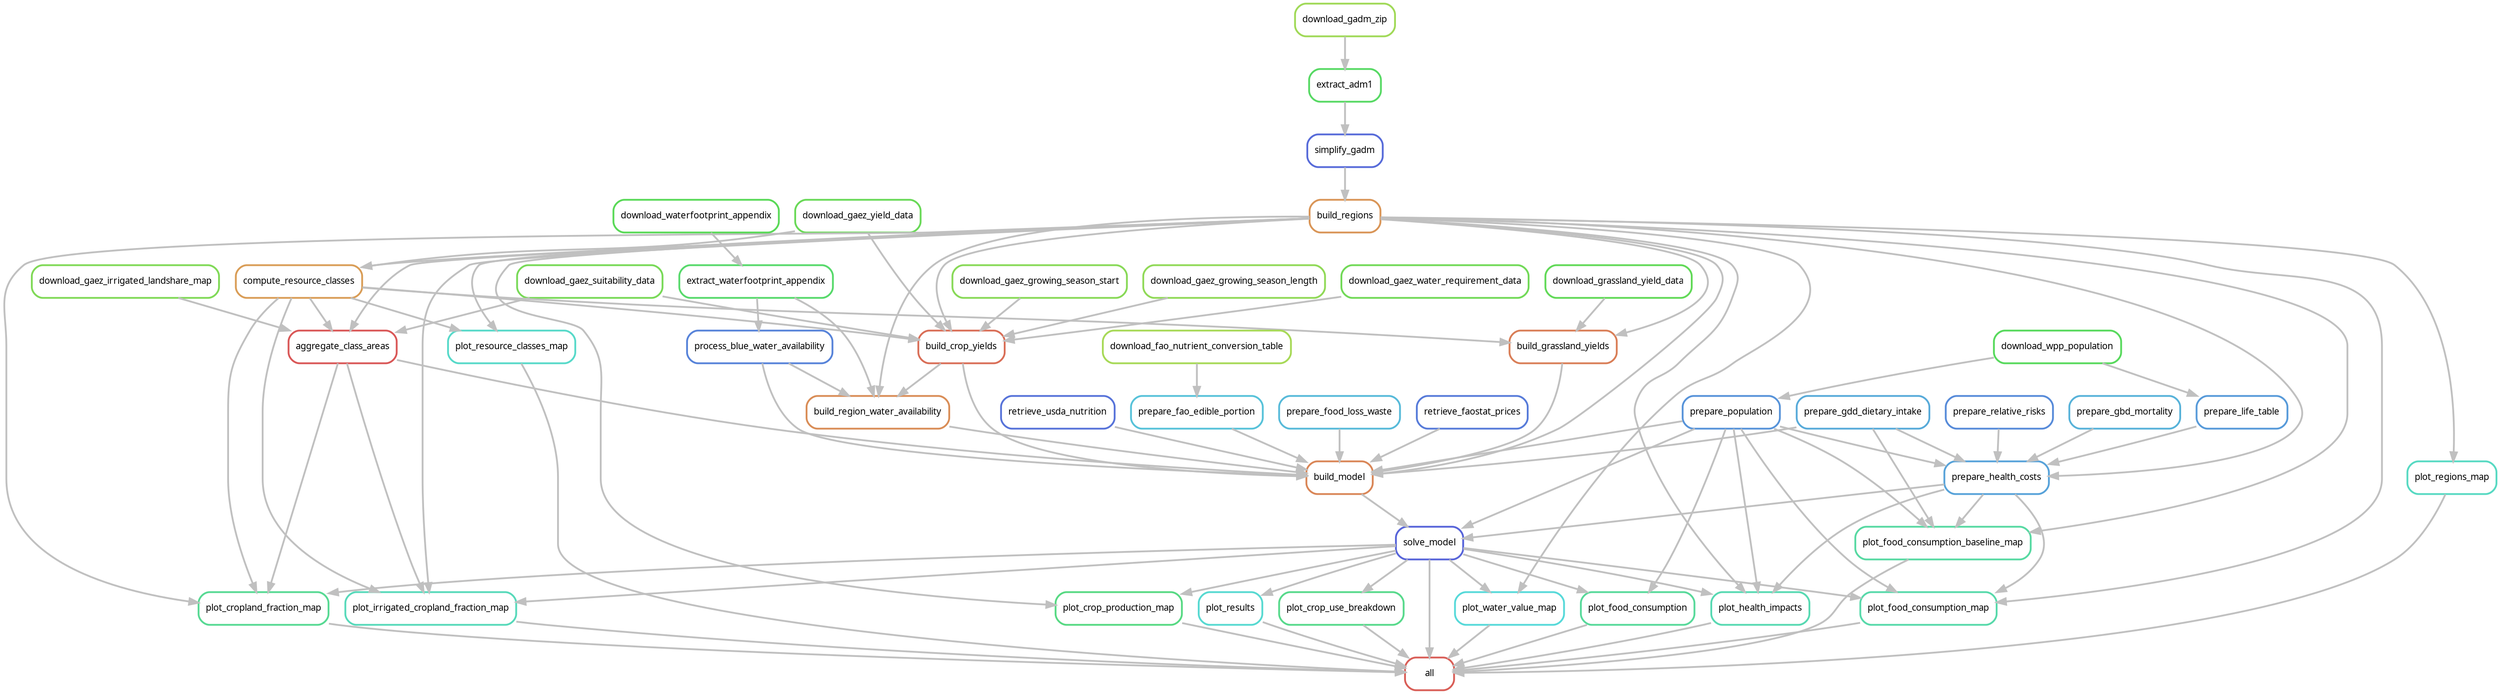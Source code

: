 digraph snakemake_dag {
    graph[bgcolor=white, margin=0];
    node[shape=box, style=rounded, fontname=sans,                 fontsize=10, penwidth=2];
    edge[penwidth=2, color=grey];
	0[label = "all", color = "0.01 0.6 0.85", style="rounded"];
	1[label = "solve_model", color = "0.65 0.6 0.85", style="rounded"];
	2[label = "build_model", color = "0.06 0.6 0.85", style="rounded"];
	3[label = "build_crop_yields", color = "0.03 0.6 0.85", style="rounded"];
	4[label = "download_gaez_yield_data", color = "0.31 0.6 0.85", style="rounded"];
	5[label = "download_gaez_suitability_data", color = "0.29 0.6 0.85", style="rounded"];
	6[label = "download_gaez_growing_season_start", color = "0.27 0.6 0.85", style="rounded"];
	7[label = "download_gaez_growing_season_length", color = "0.26 0.6 0.85", style="rounded"];
	8[label = "compute_resource_classes", color = "0.09 0.6 0.85", style="rounded"];
	9[label = "build_regions", color = "0.08 0.6 0.85", style="rounded"];
	10[label = "simplify_gadm", color = "0.64 0.6 0.85", style="rounded"];
	11[label = "extract_adm1", color = "0.35 0.6 0.85", style="rounded"];
	12[label = "download_gadm_zip", color = "0.24 0.6 0.85", style="rounded"];
	13[label = "download_gaez_water_requirement_data", color = "0.30 0.6 0.85", style="rounded"];
	14[label = "retrieve_usda_nutrition", color = "0.63 0.6 0.85", style="rounded"];
	15[label = "aggregate_class_areas", color = "0.00 0.6 0.85", style="rounded"];
	16[label = "download_gaez_irrigated_landshare_map", color = "0.28 0.6 0.85", style="rounded"];
	17[label = "prepare_fao_edible_portion", color = "0.53 0.6 0.85", style="rounded"];
	18[label = "download_fao_nutrient_conversion_table", color = "0.23 0.6 0.85", style="rounded"];
	19[label = "prepare_population", color = "0.59 0.6 0.85", style="rounded"];
	20[label = "download_wpp_population", color = "0.34 0.6 0.85", style="rounded"];
	21[label = "prepare_gdd_dietary_intake", color = "0.56 0.6 0.85", style="rounded"];
	22[label = "prepare_food_loss_waste", color = "0.54 0.6 0.85", style="rounded"];
	23[label = "retrieve_faostat_prices", color = "0.62 0.6 0.85", style="rounded"];
	24[label = "build_grassland_yields", color = "0.05 0.6 0.85", style="rounded"];
	25[label = "download_grassland_yield_data", color = "0.32 0.6 0.85", style="rounded"];
	26[label = "build_region_water_availability", color = "0.07 0.6 0.85", style="rounded"];
	27[label = "extract_waterfootprint_appendix", color = "0.36 0.6 0.85", style="rounded"];
	28[label = "download_waterfootprint_appendix", color = "0.33 0.6 0.85", style="rounded"];
	29[label = "process_blue_water_availability", color = "0.61 0.6 0.85", style="rounded"];
	30[label = "prepare_health_costs", color = "0.57 0.6 0.85", style="rounded"];
	31[label = "prepare_relative_risks", color = "0.60 0.6 0.85", style="rounded"];
	32[label = "prepare_gbd_mortality", color = "0.55 0.6 0.85", style="rounded"];
	33[label = "prepare_life_table", color = "0.58 0.6 0.85", style="rounded"];
	34[label = "plot_results", color = "0.49 0.6 0.85", style="rounded"];
	35[label = "plot_health_impacts", color = "0.45 0.6 0.85", style="rounded"];
	36[label = "plot_regions_map", color = "0.47 0.6 0.85", style="rounded"];
	37[label = "plot_resource_classes_map", color = "0.48 0.6 0.85", style="rounded"];
	38[label = "plot_crop_production_map", color = "0.39 0.6 0.85", style="rounded"];
	39[label = "plot_cropland_fraction_map", color = "0.41 0.6 0.85", style="rounded"];
	40[label = "plot_irrigated_cropland_fraction_map", color = "0.46 0.6 0.85", style="rounded"];
	41[label = "plot_crop_use_breakdown", color = "0.40 0.6 0.85", style="rounded"];
	42[label = "plot_water_value_map", color = "0.50 0.6 0.85", style="rounded"];
	43[label = "plot_food_consumption", color = "0.42 0.6 0.85", style="rounded"];
	44[label = "plot_food_consumption_map", color = "0.44 0.6 0.85", style="rounded"];
	45[label = "plot_food_consumption_baseline_map", color = "0.43 0.6 0.85", style="rounded"];
	37 -> 0
	38 -> 0
	36 -> 0
	45 -> 0
	42 -> 0
	44 -> 0
	1 -> 0
	35 -> 0
	39 -> 0
	40 -> 0
	34 -> 0
	41 -> 0
	43 -> 0
	2 -> 1
	19 -> 1
	30 -> 1
	17 -> 2
	23 -> 2
	3 -> 2
	26 -> 2
	15 -> 2
	19 -> 2
	9 -> 2
	21 -> 2
	24 -> 2
	29 -> 2
	14 -> 2
	22 -> 2
	7 -> 3
	5 -> 3
	9 -> 3
	13 -> 3
	4 -> 3
	6 -> 3
	8 -> 3
	4 -> 8
	9 -> 8
	10 -> 9
	11 -> 10
	12 -> 11
	5 -> 15
	9 -> 15
	16 -> 15
	8 -> 15
	18 -> 17
	20 -> 19
	25 -> 24
	9 -> 24
	8 -> 24
	27 -> 26
	29 -> 26
	9 -> 26
	3 -> 26
	28 -> 27
	27 -> 29
	32 -> 30
	31 -> 30
	19 -> 30
	9 -> 30
	21 -> 30
	33 -> 30
	20 -> 33
	1 -> 34
	1 -> 35
	19 -> 35
	9 -> 35
	30 -> 35
	9 -> 36
	9 -> 37
	8 -> 37
	1 -> 38
	9 -> 38
	1 -> 39
	15 -> 39
	9 -> 39
	8 -> 39
	1 -> 40
	15 -> 40
	9 -> 40
	8 -> 40
	1 -> 41
	1 -> 42
	9 -> 42
	1 -> 43
	19 -> 43
	1 -> 44
	19 -> 44
	9 -> 44
	30 -> 44
	19 -> 45
	9 -> 45
	21 -> 45
	30 -> 45
}            
